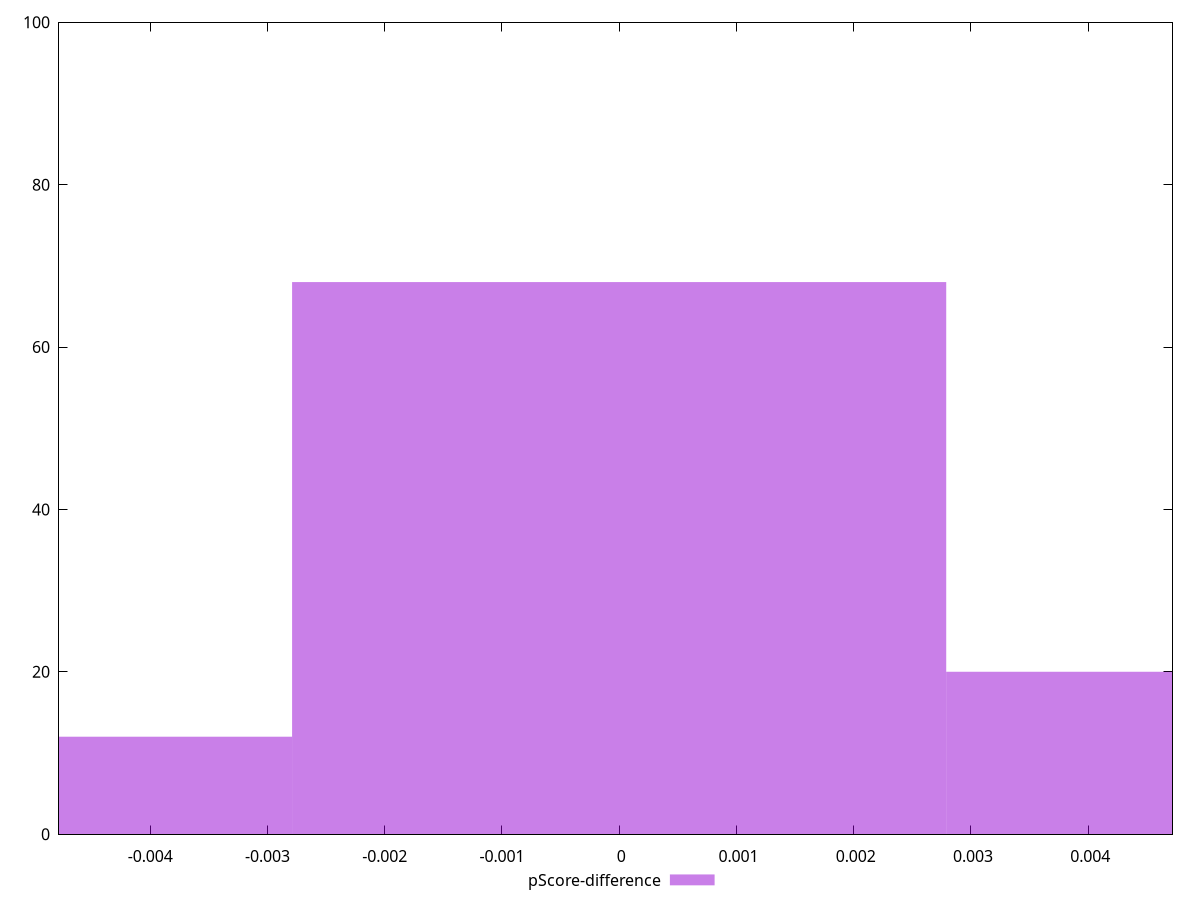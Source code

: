 reset

$pScoreDifference <<EOF
0 68
0.0055787821342623885 20
-0.0055787821342623885 12
EOF

set key outside below
set boxwidth 0.0055787821342623885
set xrange [-0.004777330499172949:0.004719182743794237]
set yrange [0:100]
set trange [0:100]
set style fill transparent solid 0.5 noborder
set terminal svg size 640, 490 enhanced background rgb 'white'
set output "reports/report_00032_2021-02-25T10-28-15.087Z/mainthread-work-breakdown/samples/music/pScore-difference/histogram.svg"

plot $pScoreDifference title "pScore-difference" with boxes

reset
